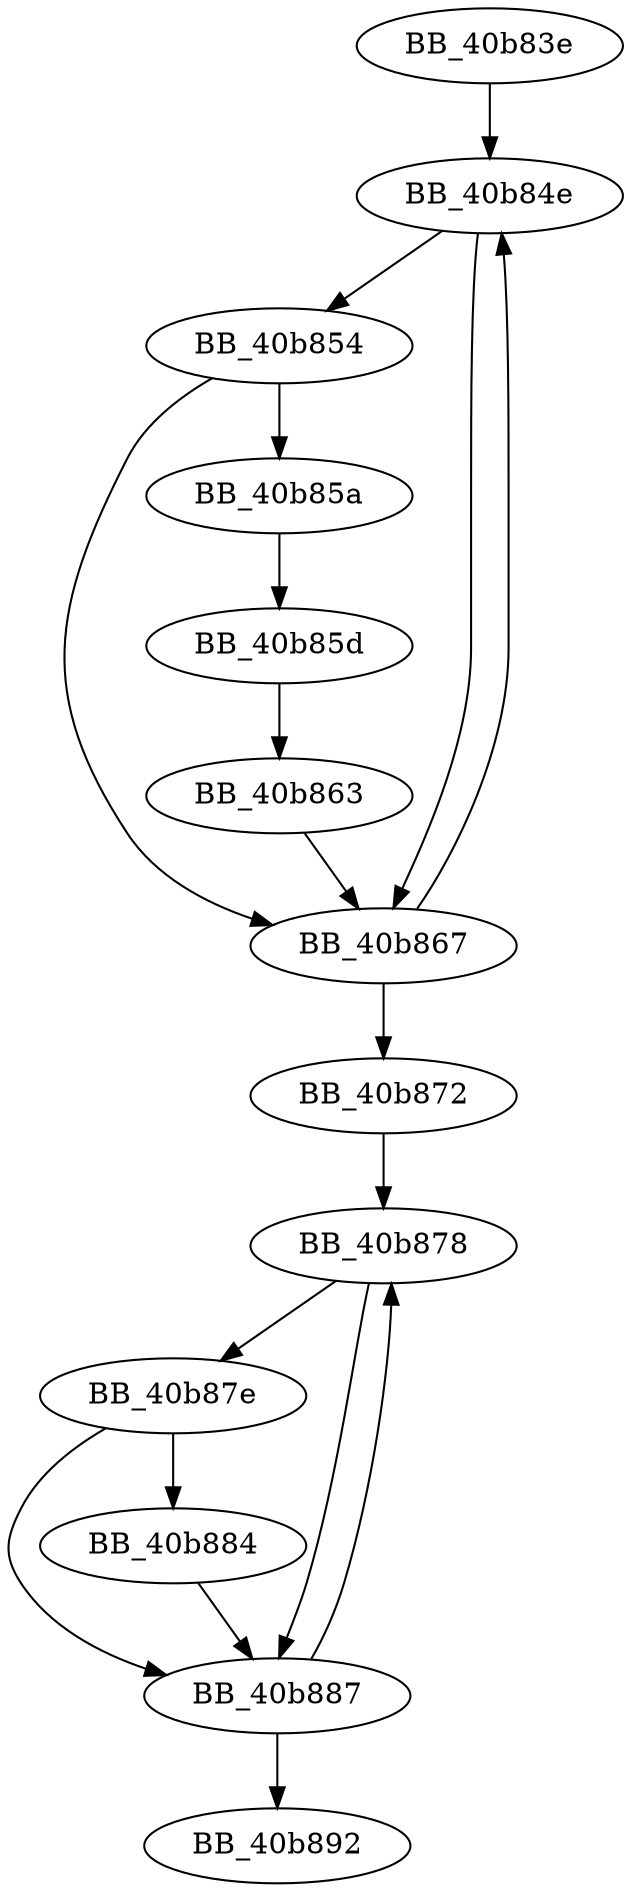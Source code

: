 DiGraph __mtdeletelocks{
BB_40b83e->BB_40b84e
BB_40b84e->BB_40b854
BB_40b84e->BB_40b867
BB_40b854->BB_40b85a
BB_40b854->BB_40b867
BB_40b85a->BB_40b85d
BB_40b85d->BB_40b863
BB_40b863->BB_40b867
BB_40b867->BB_40b84e
BB_40b867->BB_40b872
BB_40b872->BB_40b878
BB_40b878->BB_40b87e
BB_40b878->BB_40b887
BB_40b87e->BB_40b884
BB_40b87e->BB_40b887
BB_40b884->BB_40b887
BB_40b887->BB_40b878
BB_40b887->BB_40b892
}
